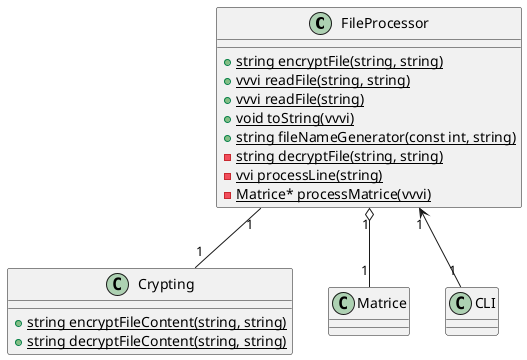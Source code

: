 @startuml

class FileProcessor {
    +{static} string encryptFile(string, string)
    +{static} vvvi readFile(string, string)
    +{static} vvvi readFile(string)
    +{static} void toString(vvvi)
    +{static} string fileNameGenerator(const int, string)
    -{static} string decryptFile(string, string)
    -{static} vvi processLine(string)
    -{static} Matrice* processMatrice(vvvi)
}

class Crypting {
    +{static} string encryptFileContent(string, string)
    +{static} string decryptFileContent(string, string)
}

class Matrice
class CLI

FileProcessor "1" -- "1" Crypting
FileProcessor "1" o-- "1" Matrice
FileProcessor "1" <-- "1" CLI

@enduml

